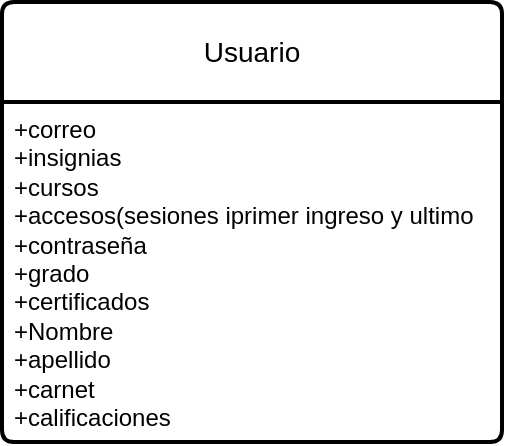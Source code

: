 <mxfile version="24.7.6">
  <diagram name="Página-1" id="mq_T-u5scJ2OYbR8NSX9">
    <mxGraphModel dx="880" dy="512" grid="1" gridSize="10" guides="1" tooltips="1" connect="1" arrows="1" fold="1" page="1" pageScale="1" pageWidth="827" pageHeight="1169" math="0" shadow="0">
      <root>
        <mxCell id="0" />
        <mxCell id="1" parent="0" />
        <mxCell id="U4unH-BkPLCba_aEcJx9-1" value="Usuario" style="swimlane;childLayout=stackLayout;horizontal=1;startSize=50;horizontalStack=0;rounded=1;fontSize=14;fontStyle=0;strokeWidth=2;resizeParent=0;resizeLast=1;shadow=0;dashed=0;align=center;arcSize=4;whiteSpace=wrap;html=1;" vertex="1" parent="1">
          <mxGeometry x="20" y="30" width="250" height="220" as="geometry" />
        </mxCell>
        <mxCell id="U4unH-BkPLCba_aEcJx9-2" value="+correo&lt;br&gt;+insignias&lt;br&gt;+cursos&lt;div&gt;+accesos(sesiones iprimer ingreso y ultimo&lt;/div&gt;&lt;div&gt;+contraseña&lt;/div&gt;&lt;div&gt;+grado&lt;/div&gt;&lt;div&gt;+certificados&lt;/div&gt;&lt;div&gt;+Nombre&amp;nbsp;&lt;/div&gt;&lt;div&gt;+apellido&lt;/div&gt;&lt;div&gt;+carnet&lt;/div&gt;&lt;div&gt;+calificaciones&lt;/div&gt;" style="align=left;strokeColor=none;fillColor=none;spacingLeft=4;fontSize=12;verticalAlign=top;resizable=0;rotatable=0;part=1;html=1;" vertex="1" parent="U4unH-BkPLCba_aEcJx9-1">
          <mxGeometry y="50" width="250" height="170" as="geometry" />
        </mxCell>
      </root>
    </mxGraphModel>
  </diagram>
</mxfile>
